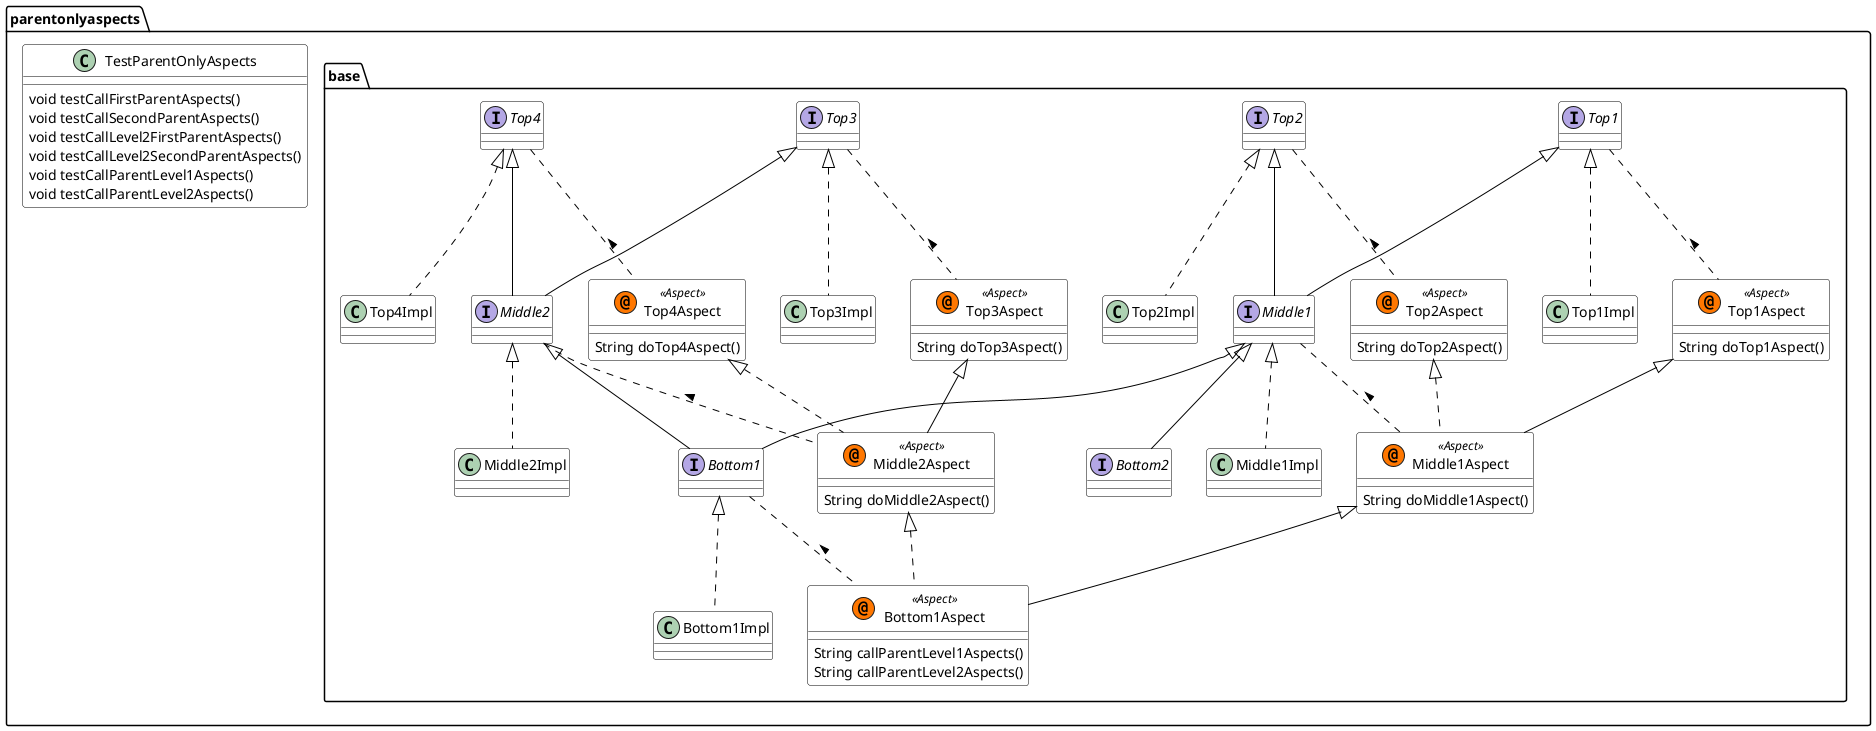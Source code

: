 @startuml

skinparam class {
	BackgroundColor White
	ArrowColor Black
	BorderColor Black
}
package parentonlyaspects {
	class	TestParentOnlyAspects {
		void testCallFirstParentAspects()
		void testCallSecondParentAspects()
		void testCallLevel2FirstParentAspects()
		void testCallLevel2SecondParentAspects()
		void testCallParentLevel1Aspects()
		void testCallParentLevel2Aspects()
	}
}
package parentonlyaspects.base {
	interface	Top1 {
	}
	interface	Top2 {
	}
	interface	Top3 {
	}
	interface	Top4 {
	}
	interface	Middle1 {
	}
	interface	Middle2 {
	}
	interface	Bottom1 {
	}
	interface	Bottom2 {
	}
	class	Top1Impl {
	}
	class	Top2Impl {
	}
	class	Top3Impl {
	}
	class	Top4Impl {
	}
	class	Middle1Impl {
	}
	class	Middle2Impl {
	}
	class	Bottom1Impl {
	}
	class	Top1Aspect << (@,#FF7700) Aspect >> {
		String doTop1Aspect()
	}
	class	Top2Aspect << (@,#FF7700) Aspect >> {
		String doTop2Aspect()
	}
	class	Top3Aspect << (@,#FF7700) Aspect >> {
		String doTop3Aspect()
	}
	class	Top4Aspect << (@,#FF7700) Aspect >> {
		String doTop4Aspect()
	}
	class	Middle1Aspect << (@,#FF7700) Aspect >> {
		String doMiddle1Aspect()
	}
	class	Middle2Aspect << (@,#FF7700) Aspect >> {
		String doMiddle2Aspect()
	}
	class	Bottom1Aspect << (@,#FF7700) Aspect >> {
		String callParentLevel1Aspects()
		String callParentLevel2Aspects()
	}
}
Top1 <|-- Middle1      
Top2 <|-- Middle1      
Top3 <|-- Middle2      
Top4 <|-- Middle2      
Middle1 <|-- Bottom1      
Middle2 <|-- Bottom1      
Middle1 <|-- Bottom2      
Top1 <|.. Top1Impl      
Top2 <|.. Top2Impl      
Top3 <|.. Top3Impl      
Top4 <|.. Top4Impl      
Middle1 <|.. Middle1Impl      
Middle2 <|.. Middle2Impl      
Bottom1 <|.. Bottom1Impl      
Top1 .. Top1Aspect : <      
Top2 .. Top2Aspect : <      
Top3 .. Top3Aspect : <      
Top4 .. Top4Aspect : <      
Top1Aspect <|-- Middle1Aspect      
Middle1 .. Middle1Aspect : <      
Top2Aspect <|.. Middle1Aspect      
Top3Aspect <|-- Middle2Aspect      
Middle2 .. Middle2Aspect : <      
Top4Aspect <|.. Middle2Aspect      
Middle1Aspect <|-- Bottom1Aspect      
Bottom1 .. Bottom1Aspect : <      
Middle2Aspect <|.. Bottom1Aspect      
@enduml
